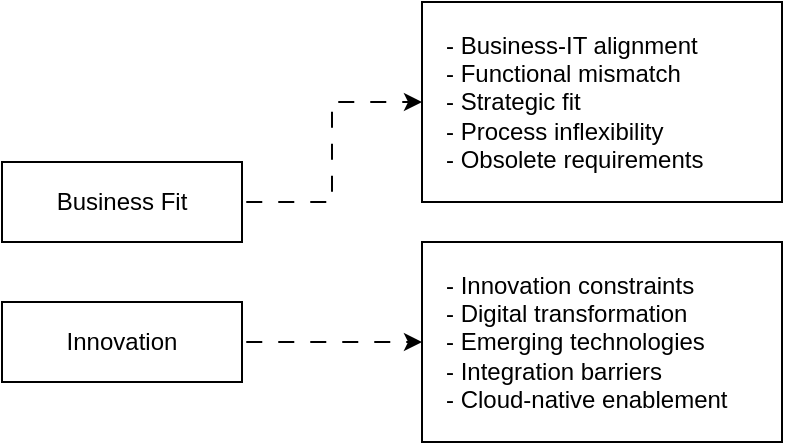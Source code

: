 <mxfile version="25.0.3">
  <diagram name="Page-1" id="zzx9vncP7qMIxzlKidM1">
    <mxGraphModel dx="1214" dy="586" grid="1" gridSize="10" guides="1" tooltips="1" connect="1" arrows="1" fold="1" page="0" pageScale="1" pageWidth="827" pageHeight="1169" math="0" shadow="0">
      <root>
        <mxCell id="0" />
        <mxCell id="1" parent="0" />
        <mxCell id="FuxYZ5CNECJjs5ld3svG-4" style="edgeStyle=orthogonalEdgeStyle;rounded=0;orthogonalLoop=1;jettySize=auto;html=1;flowAnimation=1;" edge="1" parent="1" source="FuxYZ5CNECJjs5ld3svG-1" target="FuxYZ5CNECJjs5ld3svG-3">
          <mxGeometry relative="1" as="geometry" />
        </mxCell>
        <mxCell id="FuxYZ5CNECJjs5ld3svG-1" value="Business Fit" style="rounded=0;whiteSpace=wrap;html=1;" vertex="1" parent="1">
          <mxGeometry x="110" y="170" width="120" height="40" as="geometry" />
        </mxCell>
        <mxCell id="FuxYZ5CNECJjs5ld3svG-3" value="&lt;div&gt;- Business-IT alignment&lt;/div&gt;&lt;div&gt;- Functional mismatch&lt;/div&gt;&lt;div&gt;- Strategic fit&lt;/div&gt;&lt;div&gt;- Process inflexibility&lt;/div&gt;&lt;div&gt;- Obsolete requirements&lt;/div&gt;" style="rounded=0;whiteSpace=wrap;html=1;align=left;spacingLeft=10;" vertex="1" parent="1">
          <mxGeometry x="320" y="90" width="180" height="100" as="geometry" />
        </mxCell>
        <mxCell id="FuxYZ5CNECJjs5ld3svG-7" style="edgeStyle=orthogonalEdgeStyle;rounded=0;orthogonalLoop=1;jettySize=auto;html=1;entryX=0;entryY=0.5;entryDx=0;entryDy=0;flowAnimation=1;" edge="1" parent="1" source="FuxYZ5CNECJjs5ld3svG-5" target="FuxYZ5CNECJjs5ld3svG-6">
          <mxGeometry relative="1" as="geometry" />
        </mxCell>
        <mxCell id="FuxYZ5CNECJjs5ld3svG-5" value="Innovation" style="rounded=0;whiteSpace=wrap;html=1;" vertex="1" parent="1">
          <mxGeometry x="110" y="240" width="120" height="40" as="geometry" />
        </mxCell>
        <mxCell id="FuxYZ5CNECJjs5ld3svG-6" value="&lt;div&gt;- Innovation constraints&lt;/div&gt;&lt;div&gt;- Digital transformation&lt;/div&gt;&lt;div&gt;- Emerging technologies&lt;/div&gt;&lt;div&gt;- Integration barriers&lt;/div&gt;&lt;div&gt;- Cloud-native enablement&lt;/div&gt;" style="rounded=0;whiteSpace=wrap;html=1;align=left;spacingLeft=10;" vertex="1" parent="1">
          <mxGeometry x="320" y="210" width="180" height="100" as="geometry" />
        </mxCell>
      </root>
    </mxGraphModel>
  </diagram>
</mxfile>
